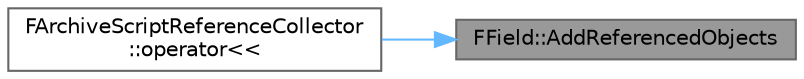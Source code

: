 digraph "FField::AddReferencedObjects"
{
 // INTERACTIVE_SVG=YES
 // LATEX_PDF_SIZE
  bgcolor="transparent";
  edge [fontname=Helvetica,fontsize=10,labelfontname=Helvetica,labelfontsize=10];
  node [fontname=Helvetica,fontsize=10,shape=box,height=0.2,width=0.4];
  rankdir="RL";
  Node1 [id="Node000001",label="FField::AddReferencedObjects",height=0.2,width=0.4,color="gray40", fillcolor="grey60", style="filled", fontcolor="black",tooltip=" "];
  Node1 -> Node2 [id="edge1_Node000001_Node000002",dir="back",color="steelblue1",style="solid",tooltip=" "];
  Node2 [id="Node000002",label="FArchiveScriptReferenceCollector\l::operator\<\<",height=0.2,width=0.4,color="grey40", fillcolor="white", style="filled",URL="$dd/d9f/classFArchiveScriptReferenceCollector.html#ae83a66c030ddbcc3cd17ab134d8cb0a5",tooltip="FField serialize operator implementation."];
}
